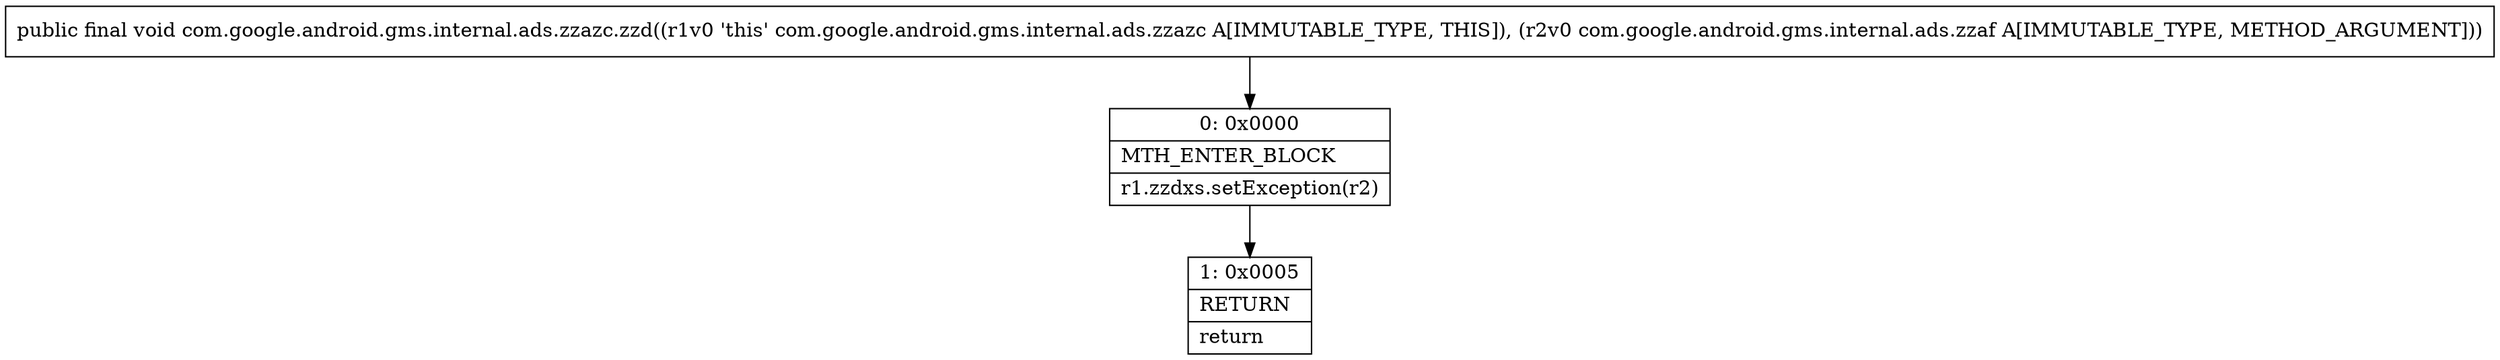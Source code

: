 digraph "CFG forcom.google.android.gms.internal.ads.zzazc.zzd(Lcom\/google\/android\/gms\/internal\/ads\/zzaf;)V" {
Node_0 [shape=record,label="{0\:\ 0x0000|MTH_ENTER_BLOCK\l|r1.zzdxs.setException(r2)\l}"];
Node_1 [shape=record,label="{1\:\ 0x0005|RETURN\l|return\l}"];
MethodNode[shape=record,label="{public final void com.google.android.gms.internal.ads.zzazc.zzd((r1v0 'this' com.google.android.gms.internal.ads.zzazc A[IMMUTABLE_TYPE, THIS]), (r2v0 com.google.android.gms.internal.ads.zzaf A[IMMUTABLE_TYPE, METHOD_ARGUMENT])) }"];
MethodNode -> Node_0;
Node_0 -> Node_1;
}

